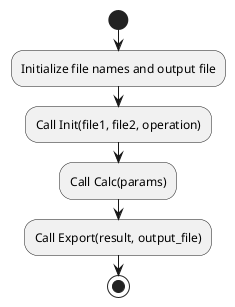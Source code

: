 @startuml

start

:Initialize file names and output file;
:Call Init(file1, file2, operation);
:Call Calc(params);
:Call Export(result, output_file);

stop

@enduml